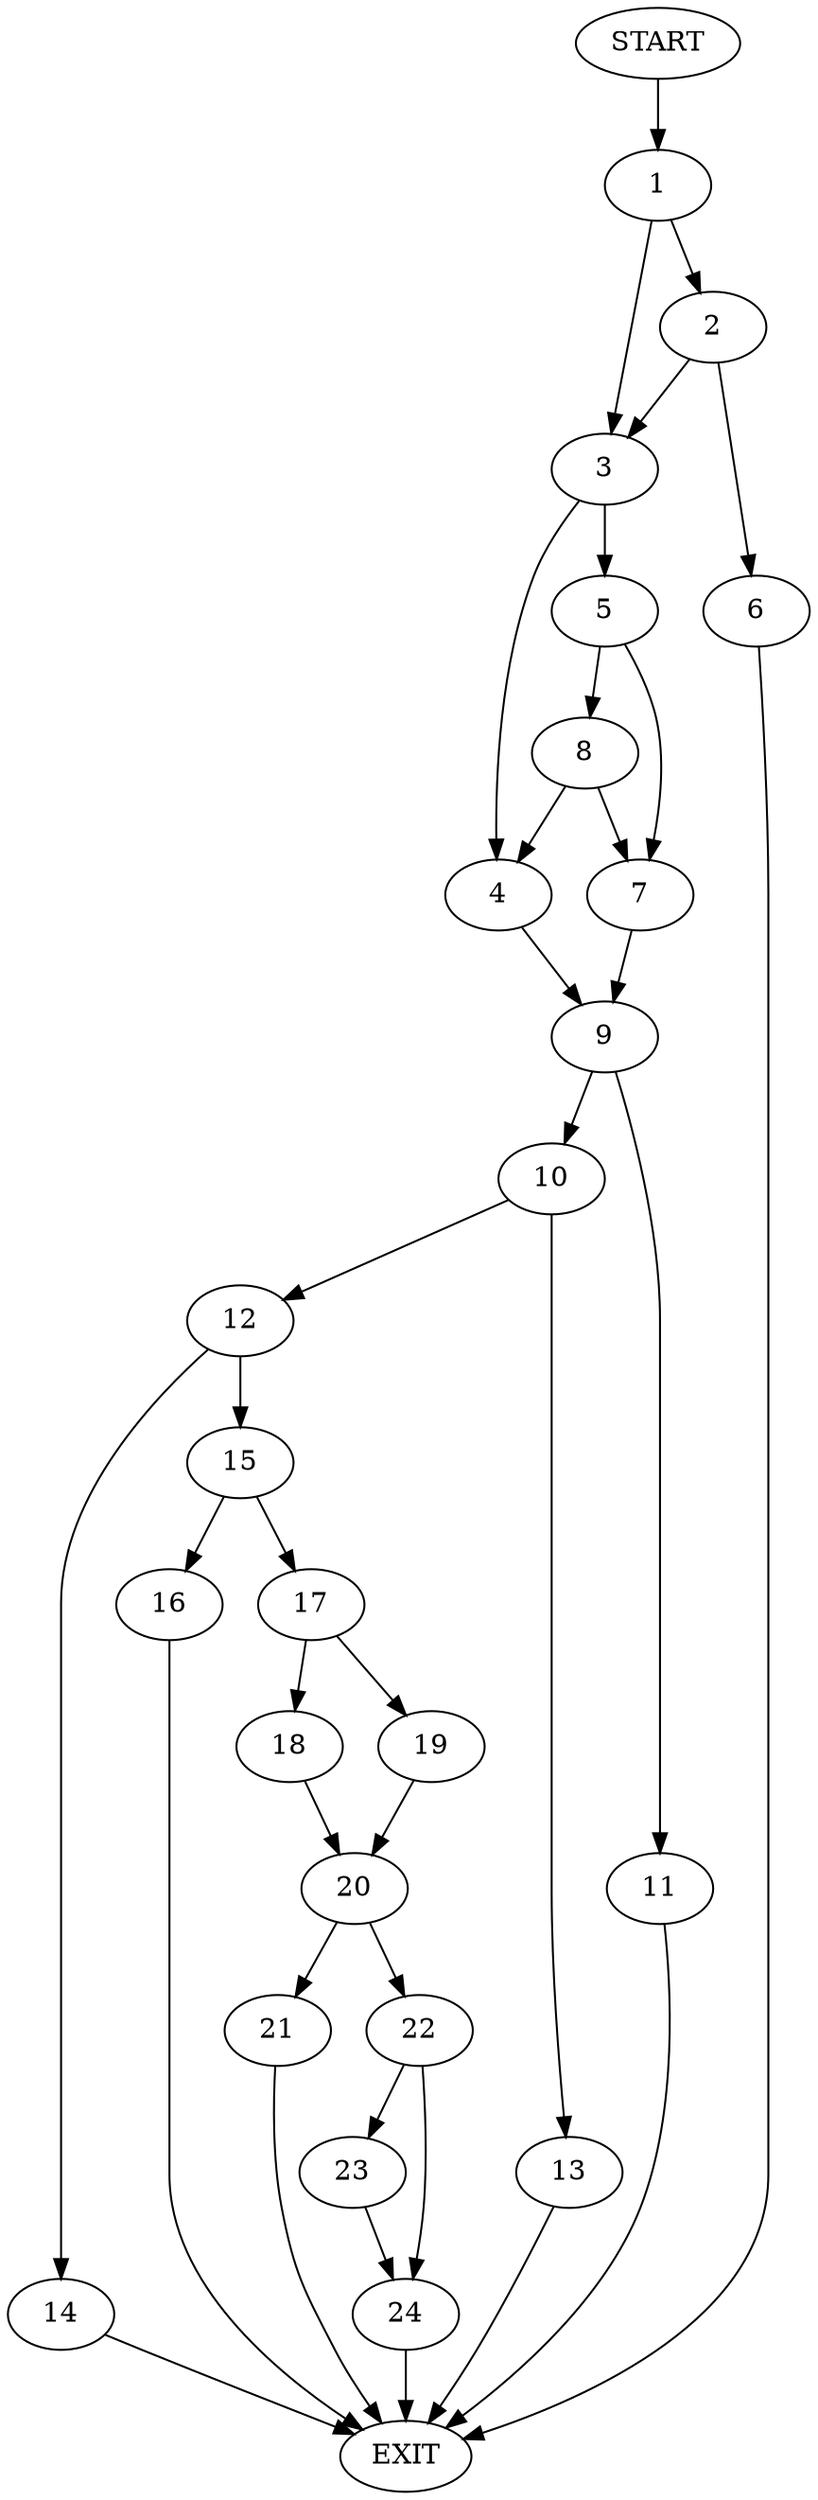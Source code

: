 digraph {
0 [label="START"]
25 [label="EXIT"]
0 -> 1
1 -> 2
1 -> 3
3 -> 4
3 -> 5
2 -> 6
2 -> 3
6 -> 25
5 -> 7
5 -> 8
4 -> 9
8 -> 4
8 -> 7
7 -> 9
9 -> 10
9 -> 11
10 -> 12
10 -> 13
11 -> 25
12 -> 14
12 -> 15
13 -> 25
15 -> 16
15 -> 17
14 -> 25
17 -> 18
17 -> 19
16 -> 25
18 -> 20
19 -> 20
20 -> 21
20 -> 22
22 -> 23
22 -> 24
21 -> 25
24 -> 25
23 -> 24
}

